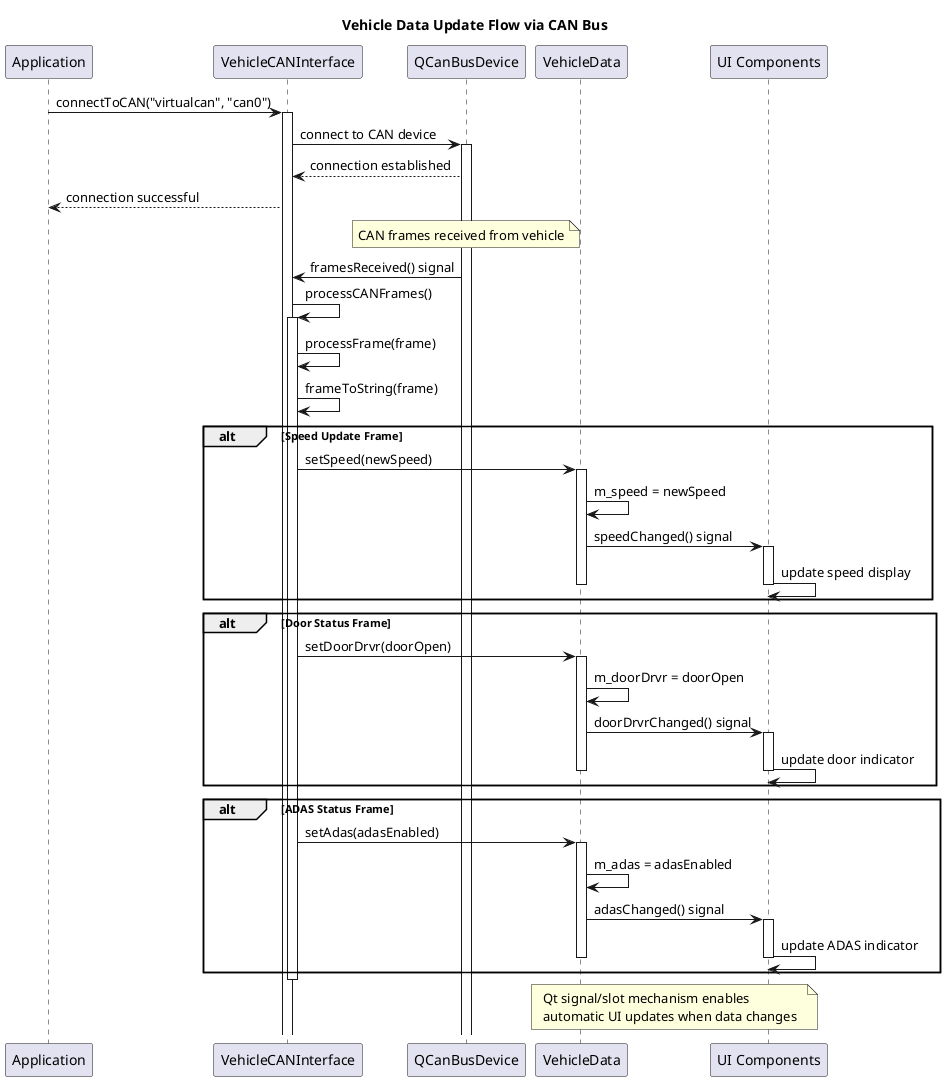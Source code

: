 @startuml Vehicle Data Update Sequence

participant "Application" as App
participant "VehicleCANInterface" as CAN
participant "QCanBusDevice" as CanBus
participant "VehicleData" as Data
participant "UI Components" as UI

title Vehicle Data Update Flow via CAN Bus

App -> CAN : connectToCAN("virtualcan", "can0")
activate CAN
CAN -> CanBus : connect to CAN device
activate CanBus
CanBus --> CAN : connection established
CAN --> App : connection successful

note over CanBus : CAN frames received from vehicle

CanBus -> CAN : framesReceived() signal
CAN -> CAN : processCANFrames()
activate CAN
CAN -> CAN : processFrame(frame)
CAN -> CAN : frameToString(frame)

alt Speed Update Frame
    CAN -> Data : setSpeed(newSpeed)
    activate Data
    Data -> Data : m_speed = newSpeed
    Data -> UI : speedChanged() signal
    activate UI
    UI -> UI : update speed display
    deactivate UI
    deactivate Data
end

alt Door Status Frame
    CAN -> Data : setDoorDrvr(doorOpen)
    activate Data
    Data -> Data : m_doorDrvr = doorOpen
    Data -> UI : doorDrvrChanged() signal
    activate UI
    UI -> UI : update door indicator
    deactivate UI
    deactivate Data
end

alt ADAS Status Frame
    CAN -> Data : setAdas(adasEnabled)
    activate Data
    Data -> Data : m_adas = adasEnabled
    Data -> UI : adasChanged() signal
    activate UI
    UI -> UI : update ADAS indicator
    deactivate UI
    deactivate Data
end

deactivate CAN

note over Data, UI : Qt signal/slot mechanism enables\nautomatic UI updates when data changes

@enduml